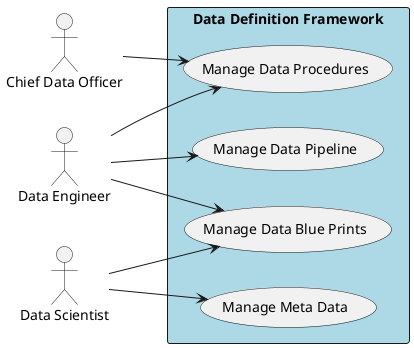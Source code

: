 @startuml

left to right direction
Actor "Data Engineer" as DataEngineer
Actor "Data Engineer" as DataEngineer
Actor "Data Scientist" as DataScientist
Actor "Chief Data Officer" as ChiefDataOfficer
Actor "Data Engineer" as DataEngineer
Actor "Data Scientist" as DataScientist


rectangle "Data Definition Framework" #lightblue {
usecase "Manage Data Pipeline" as ManageDataPipeline
    DataEngineer --> ManageDataPipeline
    usecase "Manage Data Blue Prints" as ManageDataBluePrints
    DataEngineer --> ManageDataBluePrints
    DataScientist --> ManageDataBluePrints
    usecase "Manage Data Procedures" as ManageDataProcedures
    ChiefDataOfficer --> ManageDataProcedures
    DataEngineer --> ManageDataProcedures
    usecase "Manage Meta Data" as ManageMetaData
    DataScientist --> ManageMetaData
    }

@enduml
